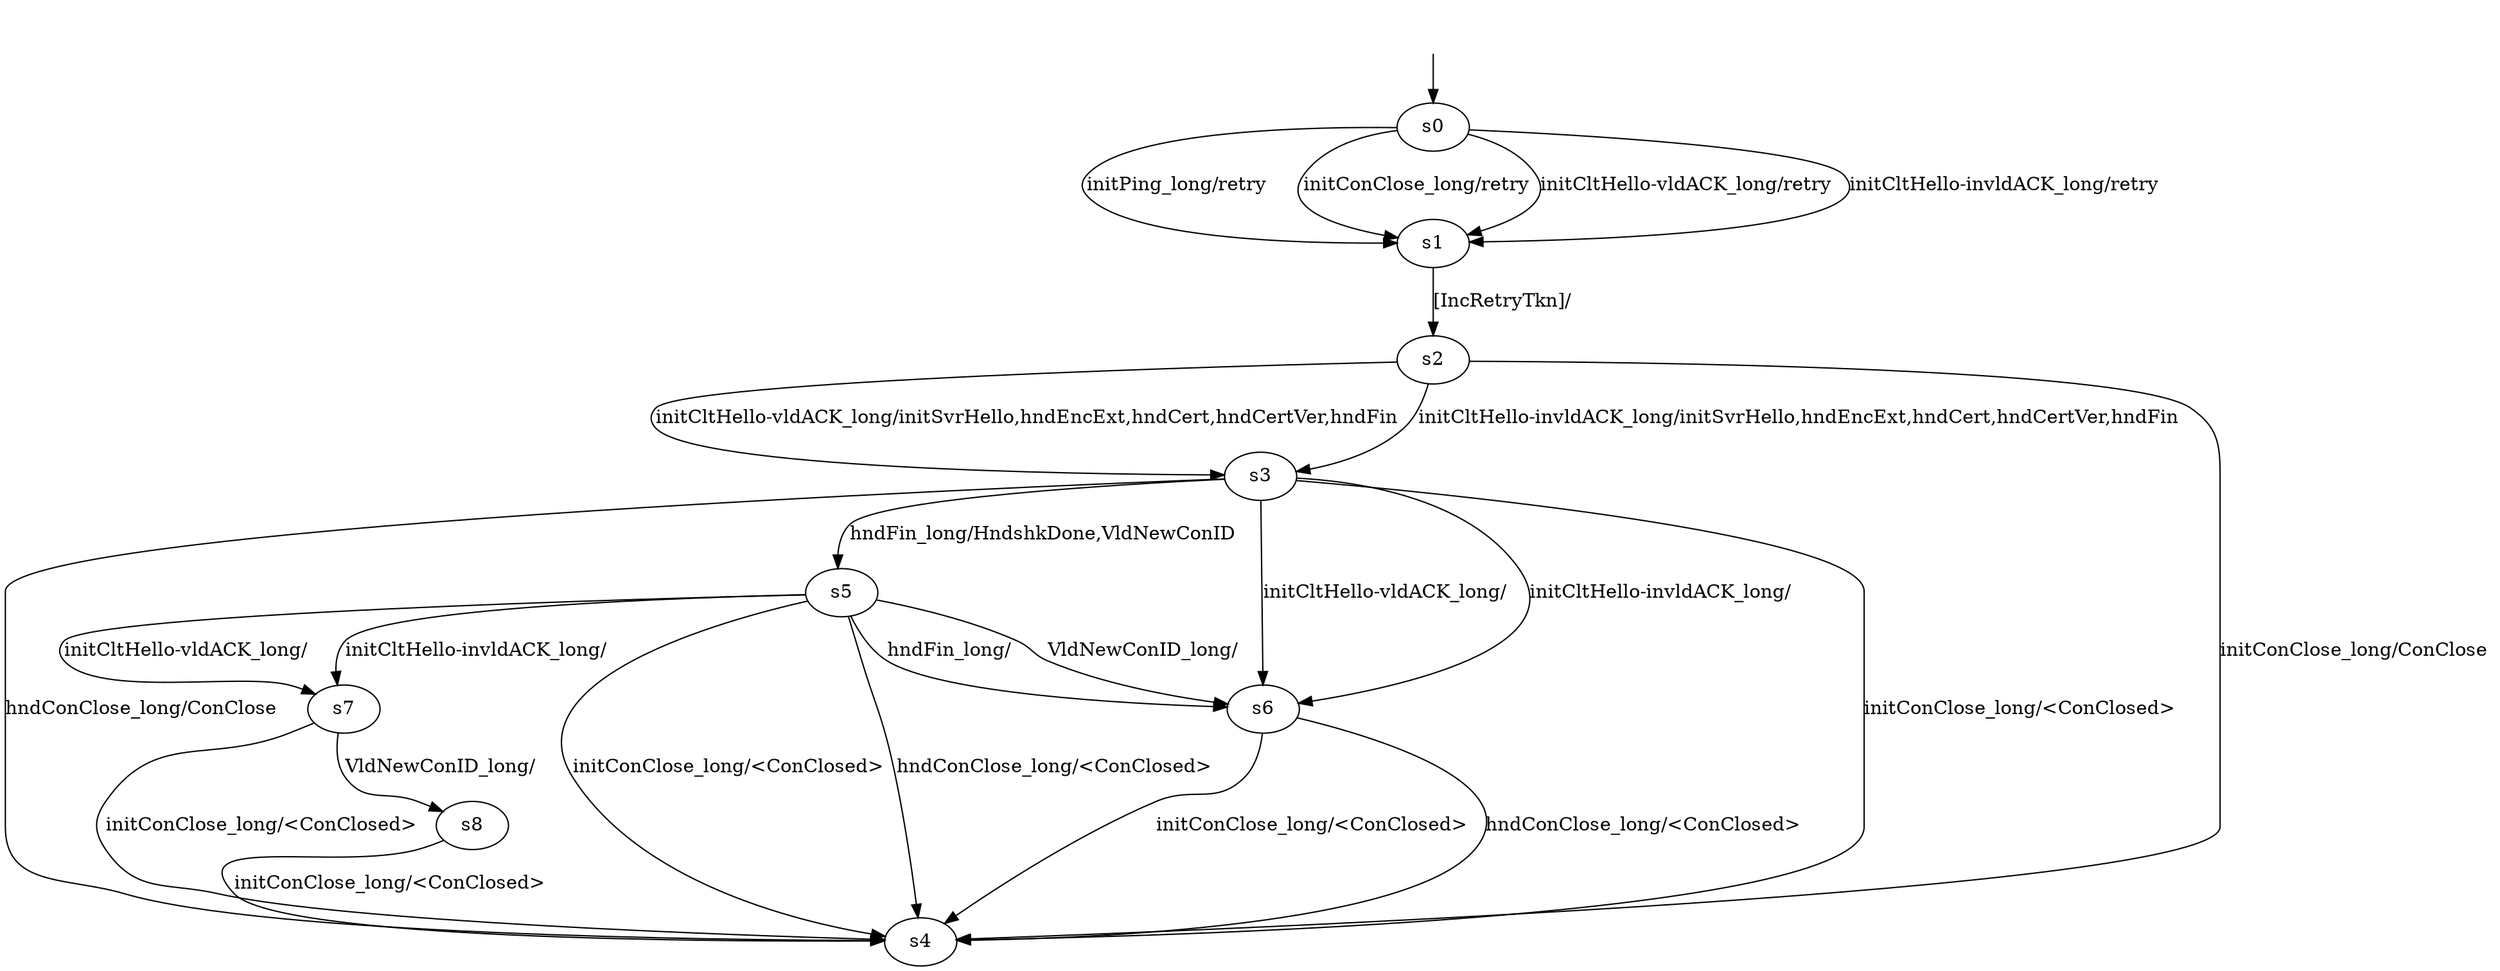 digraph "kwikModels/kwik-BWR-l-0/learnedModel" {
s0 [label=s0];
s1 [label=s1];
s2 [label=s2];
s3 [label=s3];
s4 [label=s4];
s5 [label=s5];
s6 [label=s6];
s7 [label=s7];
s8 [label=s8];
s0 -> s1  [label="initPing_long/retry "];
s0 -> s1  [label="initConClose_long/retry "];
s0 -> s1  [label="initCltHello-vldACK_long/retry "];
s0 -> s1  [label="initCltHello-invldACK_long/retry "];
s1 -> s2  [label="[IncRetryTkn]/ "];
s2 -> s4  [label="initConClose_long/ConClose "];
s2 -> s3  [label="initCltHello-vldACK_long/initSvrHello,hndEncExt,hndCert,hndCertVer,hndFin "];
s2 -> s3  [label="initCltHello-invldACK_long/initSvrHello,hndEncExt,hndCert,hndCertVer,hndFin "];
s3 -> s4  [label="initConClose_long/<ConClosed> "];
s3 -> s6  [label="initCltHello-vldACK_long/ "];
s3 -> s6  [label="initCltHello-invldACK_long/ "];
s3 -> s5  [label="hndFin_long/HndshkDone,VldNewConID "];
s3 -> s4  [label="hndConClose_long/ConClose "];
s5 -> s4  [label="initConClose_long/<ConClosed> "];
s5 -> s7  [label="initCltHello-vldACK_long/ "];
s5 -> s7  [label="initCltHello-invldACK_long/ "];
s5 -> s6  [label="hndFin_long/ "];
s5 -> s4  [label="hndConClose_long/<ConClosed> "];
s5 -> s6  [label="VldNewConID_long/ "];
s6 -> s4  [label="initConClose_long/<ConClosed> "];
s6 -> s4  [label="hndConClose_long/<ConClosed> "];
s7 -> s4  [label="initConClose_long/<ConClosed> "];
s7 -> s8  [label="VldNewConID_long/ "];
s8 -> s4  [label="initConClose_long/<ConClosed> "];
__start0 [label="", shape=none];
__start0 -> s0  [label=""];
}
